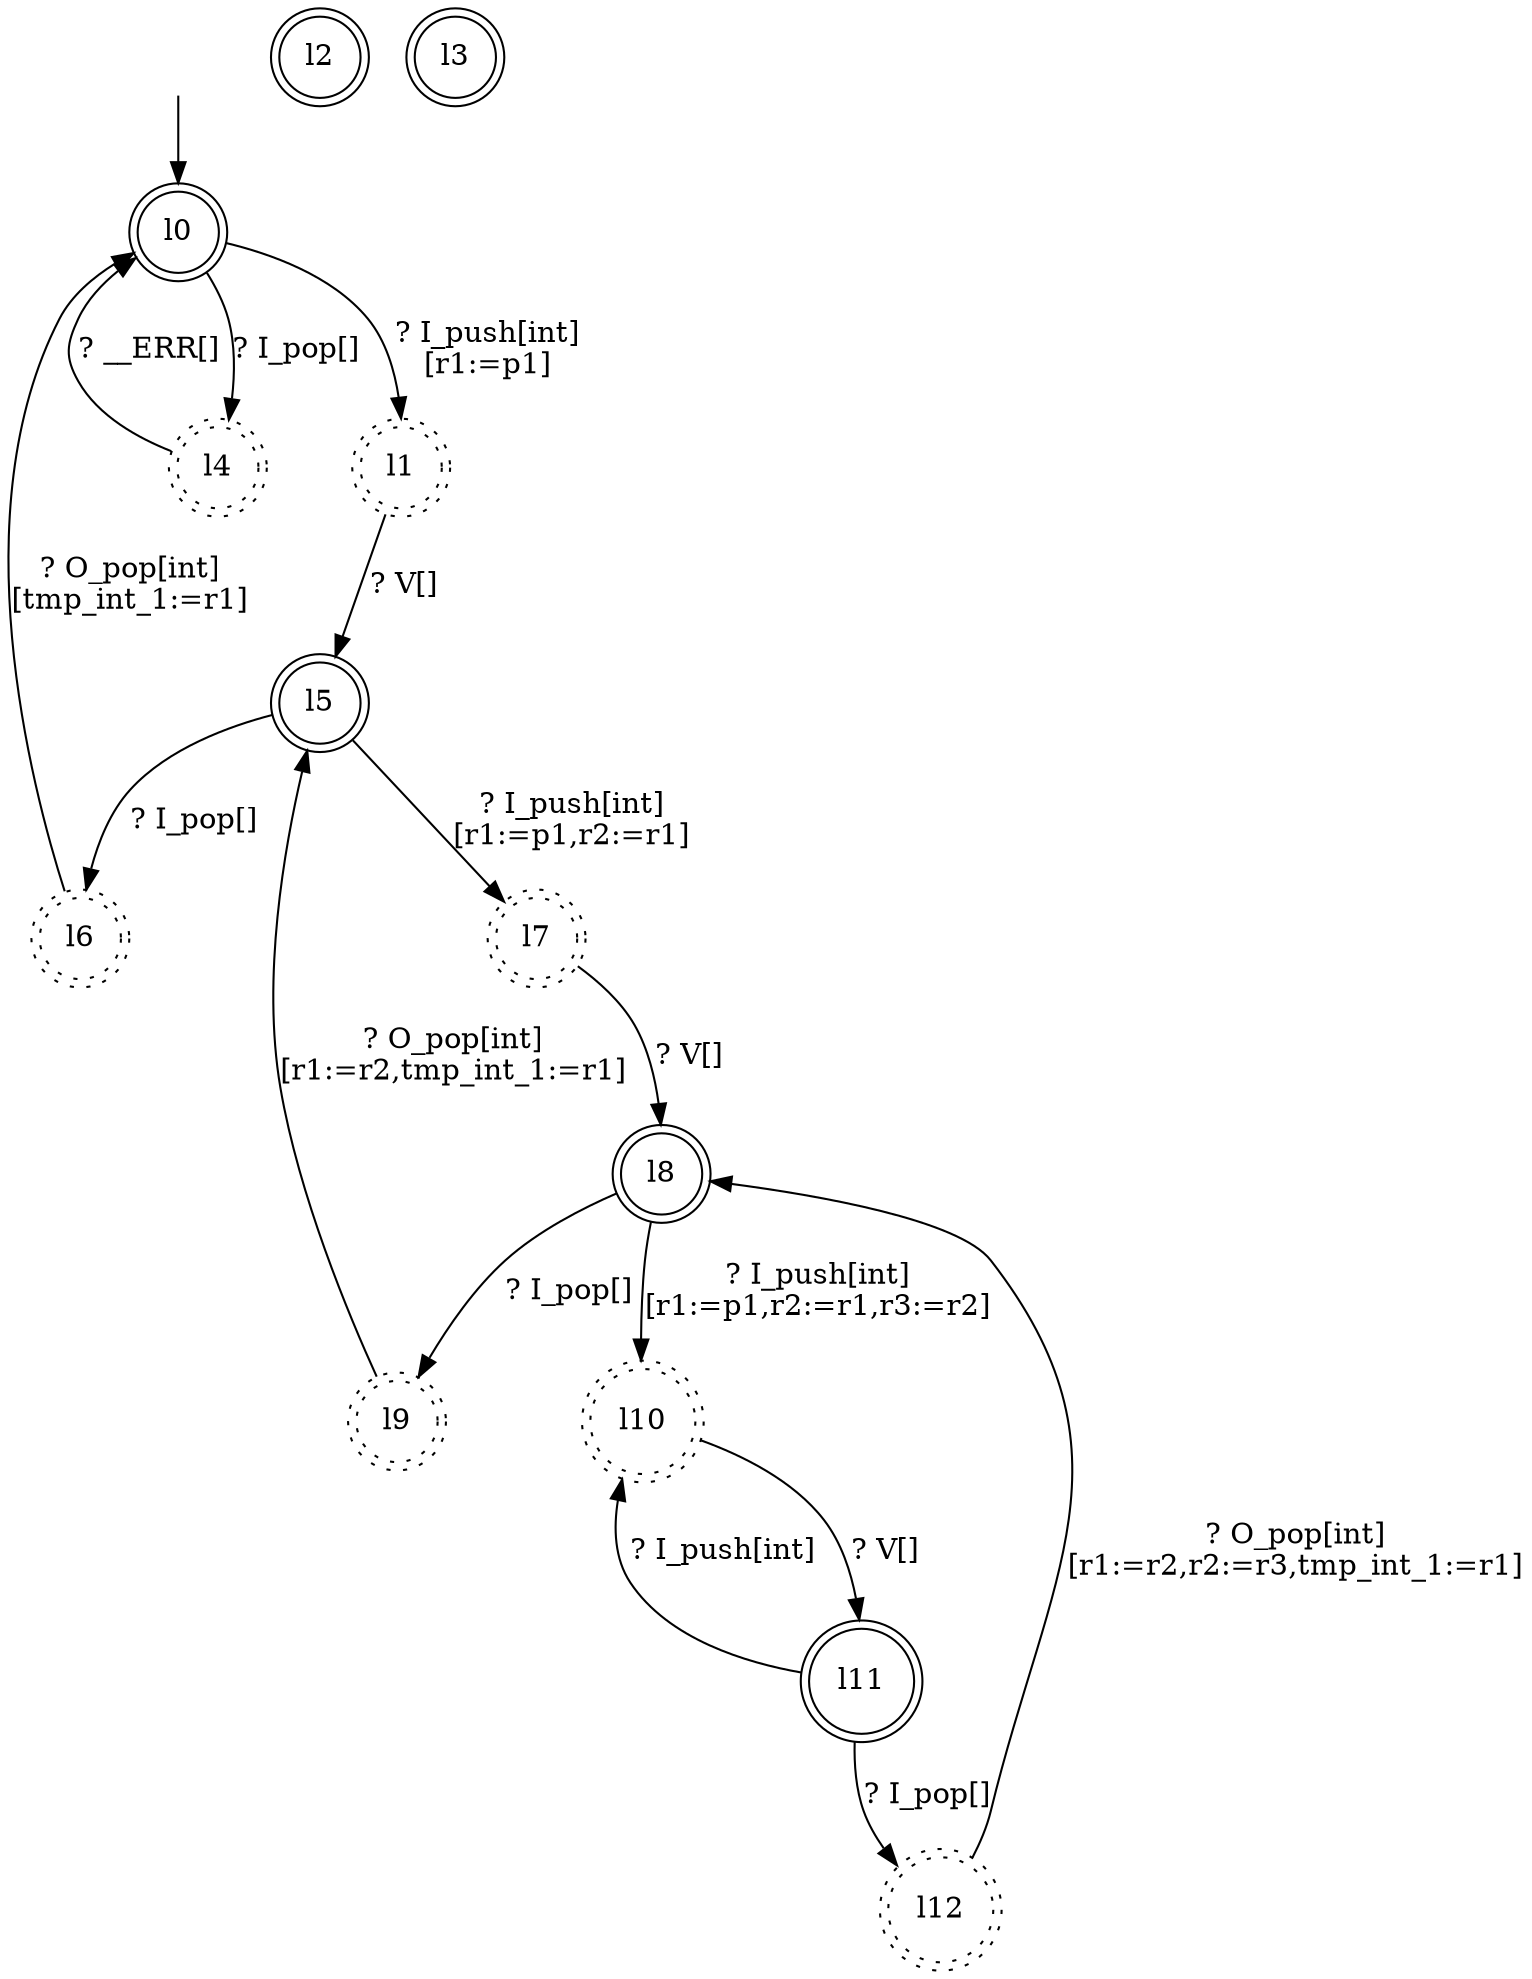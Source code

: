 digraph RA {
"" [shape=none,label=<>]
"l0" [shape=doublecircle ,style=solid]
"l1" [shape=doublecircle ,style=dotted]
"l2" [shape=doublecircle ,style=solid]
"l3" [shape=doublecircle ,style=solid]
"l4" [shape=doublecircle ,style=dotted]
"l5" [shape=doublecircle ,style=solid]
"l6" [shape=doublecircle ,style=dotted]
"l10" [shape=doublecircle ,style=dotted]
"l7" [shape=doublecircle ,style=dotted]
"l8" [shape=doublecircle ,style=solid]
"l12" [shape=doublecircle ,style=dotted]
"l9" [shape=doublecircle ,style=dotted]
"l11" [shape=doublecircle ,style=solid]
"" -> "l0"
"l0" -> "l1" [label=<? I_push[int]<BR />[r1:=p1]>]
"l0" -> "l4" [label=<? I_pop[]>]
"l1" -> "l5" [label=<? V[]>]
"l4" -> "l0" [label=<? __ERR[]>]
"l5" -> "l6" [label=<? I_pop[]>]
"l5" -> "l7" [label=<? I_push[int]<BR />[r1:=p1,r2:=r1]>]
"l6" -> "l0" [label=<? O_pop[int]<BR />[tmp_int_1:=r1]>]
"l7" -> "l8" [label=<? V[]>]
"l8" -> "l9" [label=<? I_pop[]>]
"l8" -> "l10" [label=<? I_push[int]<BR />[r1:=p1,r2:=r1,r3:=r2]>]
"l9" -> "l5" [label=<? O_pop[int]<BR />[r1:=r2,tmp_int_1:=r1]>]
"l10" -> "l11" [label=<? V[]>]
"l11" -> "l10" [label=<? I_push[int]>]
"l11" -> "l12" [label=<? I_pop[]>]
"l12" -> "l8" [label=<? O_pop[int]<BR />[r1:=r2,r2:=r3,tmp_int_1:=r1]>]
}
